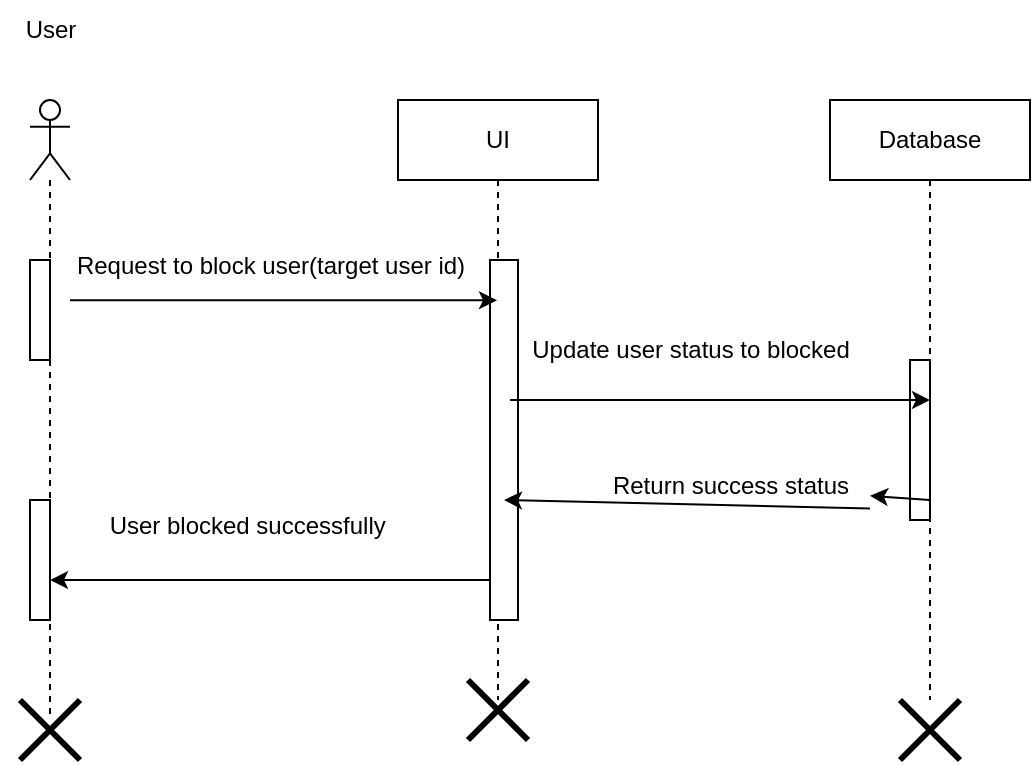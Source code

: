 <mxfile version="24.8.6">
  <diagram id="C5RBs43oDa-KdzZeNtuy" name="Page-1">
    <mxGraphModel dx="1050" dy="578" grid="1" gridSize="10" guides="1" tooltips="1" connect="1" arrows="1" fold="1" page="1" pageScale="1" pageWidth="827" pageHeight="1169" math="0" shadow="0">
      <root>
        <mxCell id="WIyWlLk6GJQsqaUBKTNV-0" />
        <mxCell id="WIyWlLk6GJQsqaUBKTNV-1" parent="WIyWlLk6GJQsqaUBKTNV-0" />
        <mxCell id="sXAA6xkYlXKM4nkRw8Uv-36" value="Update user status to blocked" style="text;html=1;align=center;verticalAlign=middle;resizable=0;points=[];autosize=1;strokeColor=none;fillColor=none;" parent="WIyWlLk6GJQsqaUBKTNV-1" vertex="1">
          <mxGeometry x="370" y="230" width="180" height="30" as="geometry" />
        </mxCell>
        <mxCell id="sXAA6xkYlXKM4nkRw8Uv-13" value="" style="shape=umlLifeline;perimeter=lifelinePerimeter;whiteSpace=wrap;html=1;container=1;dropTarget=0;collapsible=0;recursiveResize=0;outlineConnect=0;portConstraint=eastwest;newEdgeStyle={&quot;curved&quot;:0,&quot;rounded&quot;:0};participant=umlActor;" parent="WIyWlLk6GJQsqaUBKTNV-1" vertex="1">
          <mxGeometry x="130" y="120" width="20" height="310" as="geometry" />
        </mxCell>
        <mxCell id="sXAA6xkYlXKM4nkRw8Uv-14" value="UI" style="shape=umlLifeline;perimeter=lifelinePerimeter;whiteSpace=wrap;html=1;container=1;dropTarget=0;collapsible=0;recursiveResize=0;outlineConnect=0;portConstraint=eastwest;newEdgeStyle={&quot;curved&quot;:0,&quot;rounded&quot;:0};" parent="WIyWlLk6GJQsqaUBKTNV-1" vertex="1">
          <mxGeometry x="314" y="120" width="100" height="300" as="geometry" />
        </mxCell>
        <mxCell id="sXAA6xkYlXKM4nkRw8Uv-32" value="" style="html=1;points=[[0,0,0,0,5],[0,1,0,0,-5],[1,0,0,0,5],[1,1,0,0,-5]];perimeter=orthogonalPerimeter;outlineConnect=0;targetShapes=umlLifeline;portConstraint=eastwest;newEdgeStyle={&quot;curved&quot;:0,&quot;rounded&quot;:0};" parent="sXAA6xkYlXKM4nkRw8Uv-14" vertex="1">
          <mxGeometry x="46" y="80" width="14" height="180" as="geometry" />
        </mxCell>
        <mxCell id="sXAA6xkYlXKM4nkRw8Uv-16" value="Database" style="shape=umlLifeline;perimeter=lifelinePerimeter;whiteSpace=wrap;html=1;container=1;dropTarget=0;collapsible=0;recursiveResize=0;outlineConnect=0;portConstraint=eastwest;newEdgeStyle={&quot;curved&quot;:0,&quot;rounded&quot;:0};" parent="WIyWlLk6GJQsqaUBKTNV-1" vertex="1">
          <mxGeometry x="530" y="120" width="100" height="300" as="geometry" />
        </mxCell>
        <mxCell id="sXAA6xkYlXKM4nkRw8Uv-35" value="" style="html=1;points=[[0,0,0,0,5],[0,1,0,0,-5],[1,0,0,0,5],[1,1,0,0,-5]];perimeter=orthogonalPerimeter;outlineConnect=0;targetShapes=umlLifeline;portConstraint=eastwest;newEdgeStyle={&quot;curved&quot;:0,&quot;rounded&quot;:0};" parent="sXAA6xkYlXKM4nkRw8Uv-16" vertex="1">
          <mxGeometry x="40" y="130" width="10" height="80" as="geometry" />
        </mxCell>
        <mxCell id="sXAA6xkYlXKM4nkRw8Uv-18" value="" style="shape=umlDestroy;whiteSpace=wrap;html=1;strokeWidth=3;targetShapes=umlLifeline;" parent="WIyWlLk6GJQsqaUBKTNV-1" vertex="1">
          <mxGeometry x="349" y="410" width="30" height="30" as="geometry" />
        </mxCell>
        <mxCell id="sXAA6xkYlXKM4nkRw8Uv-21" value="" style="shape=umlDestroy;whiteSpace=wrap;html=1;strokeWidth=3;targetShapes=umlLifeline;" parent="WIyWlLk6GJQsqaUBKTNV-1" vertex="1">
          <mxGeometry x="565" y="420" width="30" height="30" as="geometry" />
        </mxCell>
        <mxCell id="sXAA6xkYlXKM4nkRw8Uv-22" value="" style="shape=umlDestroy;whiteSpace=wrap;html=1;strokeWidth=3;targetShapes=umlLifeline;" parent="WIyWlLk6GJQsqaUBKTNV-1" vertex="1">
          <mxGeometry x="125" y="420" width="30" height="30" as="geometry" />
        </mxCell>
        <mxCell id="sXAA6xkYlXKM4nkRw8Uv-23" value="" style="html=1;points=[[0,0,0,0,5],[0,1,0,0,-5],[1,0,0,0,5],[1,1,0,0,-5]];perimeter=orthogonalPerimeter;outlineConnect=0;targetShapes=umlLifeline;portConstraint=eastwest;newEdgeStyle={&quot;curved&quot;:0,&quot;rounded&quot;:0};" parent="WIyWlLk6GJQsqaUBKTNV-1" vertex="1">
          <mxGeometry x="130" y="200" width="10" height="50" as="geometry" />
        </mxCell>
        <mxCell id="sXAA6xkYlXKM4nkRw8Uv-30" value="" style="endArrow=classic;html=1;rounded=0;exitX=1;exitY=0.323;exitDx=0;exitDy=0;exitPerimeter=0;" parent="WIyWlLk6GJQsqaUBKTNV-1" source="sXAA6xkYlXKM4nkRw8Uv-13" target="sXAA6xkYlXKM4nkRw8Uv-14" edge="1">
          <mxGeometry width="50" height="50" relative="1" as="geometry">
            <mxPoint x="340" y="310" as="sourcePoint" />
            <mxPoint x="390" y="260" as="targetPoint" />
          </mxGeometry>
        </mxCell>
        <mxCell id="sXAA6xkYlXKM4nkRw8Uv-31" value="Request to block user(target user id)" style="text;html=1;align=center;verticalAlign=middle;resizable=0;points=[];autosize=1;strokeColor=none;fillColor=none;" parent="WIyWlLk6GJQsqaUBKTNV-1" vertex="1">
          <mxGeometry x="140" y="188" width="220" height="30" as="geometry" />
        </mxCell>
        <mxCell id="sXAA6xkYlXKM4nkRw8Uv-39" value="" style="endArrow=classic;html=1;rounded=0;" parent="WIyWlLk6GJQsqaUBKTNV-1" edge="1">
          <mxGeometry width="50" height="50" relative="1" as="geometry">
            <mxPoint x="370" y="270" as="sourcePoint" />
            <mxPoint x="580" y="270" as="targetPoint" />
          </mxGeometry>
        </mxCell>
        <mxCell id="sXAA6xkYlXKM4nkRw8Uv-40" value="" style="endArrow=classic;html=1;rounded=0;exitX=1;exitY=0.875;exitDx=0;exitDy=0;exitPerimeter=0;" parent="WIyWlLk6GJQsqaUBKTNV-1" source="sXAA6xkYlXKM4nkRw8Uv-41" edge="1">
          <mxGeometry width="50" height="50" relative="1" as="geometry">
            <mxPoint x="340" y="310" as="sourcePoint" />
            <mxPoint x="367" y="320" as="targetPoint" />
          </mxGeometry>
        </mxCell>
        <mxCell id="sXAA6xkYlXKM4nkRw8Uv-42" value="" style="html=1;points=[[0,0,0,0,5],[0,1,0,0,-5],[1,0,0,0,5],[1,1,0,0,-5]];perimeter=orthogonalPerimeter;outlineConnect=0;targetShapes=umlLifeline;portConstraint=eastwest;newEdgeStyle={&quot;curved&quot;:0,&quot;rounded&quot;:0};" parent="WIyWlLk6GJQsqaUBKTNV-1" vertex="1">
          <mxGeometry x="130" y="320" width="10" height="60" as="geometry" />
        </mxCell>
        <mxCell id="sXAA6xkYlXKM4nkRw8Uv-44" value="" style="endArrow=classic;html=1;rounded=0;exitX=0;exitY=0.889;exitDx=0;exitDy=0;exitPerimeter=0;entryX=1;entryY=0.667;entryDx=0;entryDy=0;entryPerimeter=0;" parent="WIyWlLk6GJQsqaUBKTNV-1" source="sXAA6xkYlXKM4nkRw8Uv-32" target="sXAA6xkYlXKM4nkRw8Uv-42" edge="1">
          <mxGeometry width="50" height="50" relative="1" as="geometry">
            <mxPoint x="340" y="310" as="sourcePoint" />
            <mxPoint x="150" y="340" as="targetPoint" />
          </mxGeometry>
        </mxCell>
        <mxCell id="FoIUiH9Qfmp7bBkKlZwm-0" value="User" style="text;html=1;align=center;verticalAlign=middle;resizable=0;points=[];autosize=1;strokeColor=none;fillColor=none;" parent="WIyWlLk6GJQsqaUBKTNV-1" vertex="1">
          <mxGeometry x="115" y="70" width="50" height="30" as="geometry" />
        </mxCell>
        <mxCell id="qLI6sEuDA9FT0gtF31vz-0" value="" style="endArrow=classic;html=1;rounded=0;exitX=1;exitY=0.875;exitDx=0;exitDy=0;exitPerimeter=0;" parent="WIyWlLk6GJQsqaUBKTNV-1" source="sXAA6xkYlXKM4nkRw8Uv-35" target="sXAA6xkYlXKM4nkRw8Uv-41" edge="1">
          <mxGeometry width="50" height="50" relative="1" as="geometry">
            <mxPoint x="580" y="320" as="sourcePoint" />
            <mxPoint x="367" y="320" as="targetPoint" />
          </mxGeometry>
        </mxCell>
        <mxCell id="sXAA6xkYlXKM4nkRw8Uv-41" value="Return success status" style="text;html=1;align=center;verticalAlign=middle;resizable=0;points=[];autosize=1;strokeColor=none;fillColor=none;" parent="WIyWlLk6GJQsqaUBKTNV-1" vertex="1">
          <mxGeometry x="410" y="298" width="140" height="30" as="geometry" />
        </mxCell>
        <mxCell id="r0bVRIYpmOWjyV4hrCaM-0" value="User blocked successfully&amp;nbsp;" style="text;html=1;align=center;verticalAlign=middle;resizable=0;points=[];autosize=1;strokeColor=none;fillColor=none;" parent="WIyWlLk6GJQsqaUBKTNV-1" vertex="1">
          <mxGeometry x="160" y="318" width="160" height="30" as="geometry" />
        </mxCell>
      </root>
    </mxGraphModel>
  </diagram>
</mxfile>
